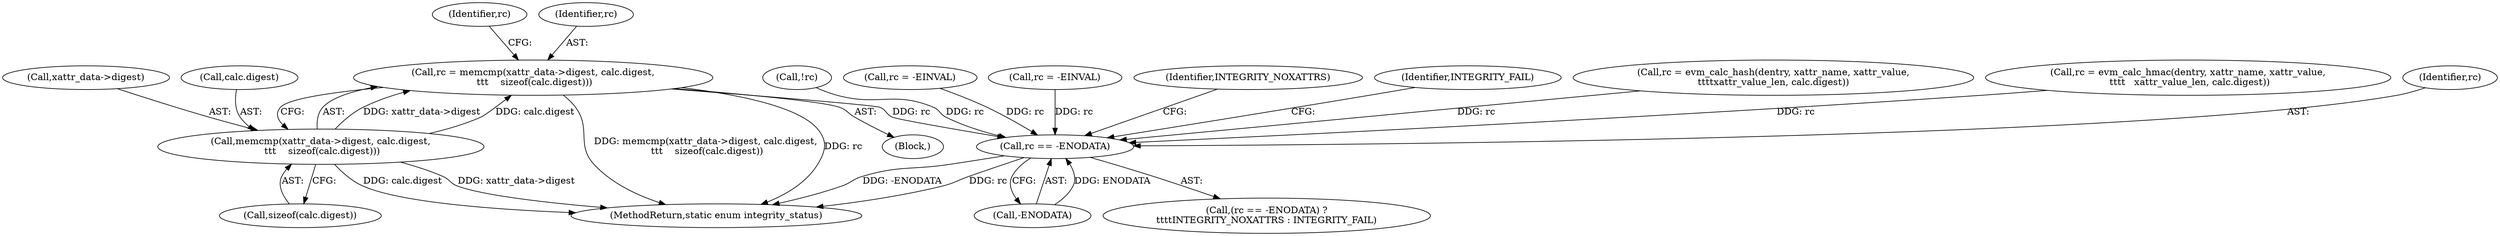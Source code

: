 digraph "1_linux_613317bd212c585c20796c10afe5daaa95d4b0a1@del" {
"1000212" [label="(Call,rc = memcmp(xattr_data->digest, calc.digest,\n \t\t\t    sizeof(calc.digest)))"];
"1000214" [label="(Call,memcmp(xattr_data->digest, calc.digest,\n \t\t\t    sizeof(calc.digest)))"];
"1000292" [label="(Call,rc == -ENODATA)"];
"1000226" [label="(Identifier,rc)"];
"1000197" [label="(Block,)"];
"1000262" [label="(Call,!rc)"];
"1000282" [label="(Call,rc = -EINVAL)"];
"1000221" [label="(Call,sizeof(calc.digest))"];
"1000215" [label="(Call,xattr_data->digest)"];
"1000227" [label="(Call,rc = -EINVAL)"];
"1000294" [label="(Call,-ENODATA)"];
"1000296" [label="(Identifier,INTEGRITY_NOXATTRS)"];
"1000297" [label="(Identifier,INTEGRITY_FAIL)"];
"1000213" [label="(Identifier,rc)"];
"1000233" [label="(Call,rc = evm_calc_hash(dentry, xattr_name, xattr_value,\n\t\t\t\txattr_value_len, calc.digest))"];
"1000214" [label="(Call,memcmp(xattr_data->digest, calc.digest,\n \t\t\t    sizeof(calc.digest)))"];
"1000212" [label="(Call,rc = memcmp(xattr_data->digest, calc.digest,\n \t\t\t    sizeof(calc.digest)))"];
"1000199" [label="(Call,rc = evm_calc_hmac(dentry, xattr_name, xattr_value,\n \t\t\t\t   xattr_value_len, calc.digest))"];
"1000293" [label="(Identifier,rc)"];
"1000292" [label="(Call,rc == -ENODATA)"];
"1000310" [label="(MethodReturn,static enum integrity_status)"];
"1000291" [label="(Call,(rc == -ENODATA) ?\n\t\t\t\tINTEGRITY_NOXATTRS : INTEGRITY_FAIL)"];
"1000218" [label="(Call,calc.digest)"];
"1000212" -> "1000197"  [label="AST: "];
"1000212" -> "1000214"  [label="CFG: "];
"1000213" -> "1000212"  [label="AST: "];
"1000214" -> "1000212"  [label="AST: "];
"1000226" -> "1000212"  [label="CFG: "];
"1000212" -> "1000310"  [label="DDG: memcmp(xattr_data->digest, calc.digest,\n \t\t\t    sizeof(calc.digest))"];
"1000212" -> "1000310"  [label="DDG: rc"];
"1000214" -> "1000212"  [label="DDG: xattr_data->digest"];
"1000214" -> "1000212"  [label="DDG: calc.digest"];
"1000212" -> "1000292"  [label="DDG: rc"];
"1000214" -> "1000221"  [label="CFG: "];
"1000215" -> "1000214"  [label="AST: "];
"1000218" -> "1000214"  [label="AST: "];
"1000221" -> "1000214"  [label="AST: "];
"1000214" -> "1000310"  [label="DDG: calc.digest"];
"1000214" -> "1000310"  [label="DDG: xattr_data->digest"];
"1000292" -> "1000291"  [label="AST: "];
"1000292" -> "1000294"  [label="CFG: "];
"1000293" -> "1000292"  [label="AST: "];
"1000294" -> "1000292"  [label="AST: "];
"1000296" -> "1000292"  [label="CFG: "];
"1000297" -> "1000292"  [label="CFG: "];
"1000292" -> "1000310"  [label="DDG: -ENODATA"];
"1000292" -> "1000310"  [label="DDG: rc"];
"1000199" -> "1000292"  [label="DDG: rc"];
"1000227" -> "1000292"  [label="DDG: rc"];
"1000262" -> "1000292"  [label="DDG: rc"];
"1000233" -> "1000292"  [label="DDG: rc"];
"1000282" -> "1000292"  [label="DDG: rc"];
"1000294" -> "1000292"  [label="DDG: ENODATA"];
}
